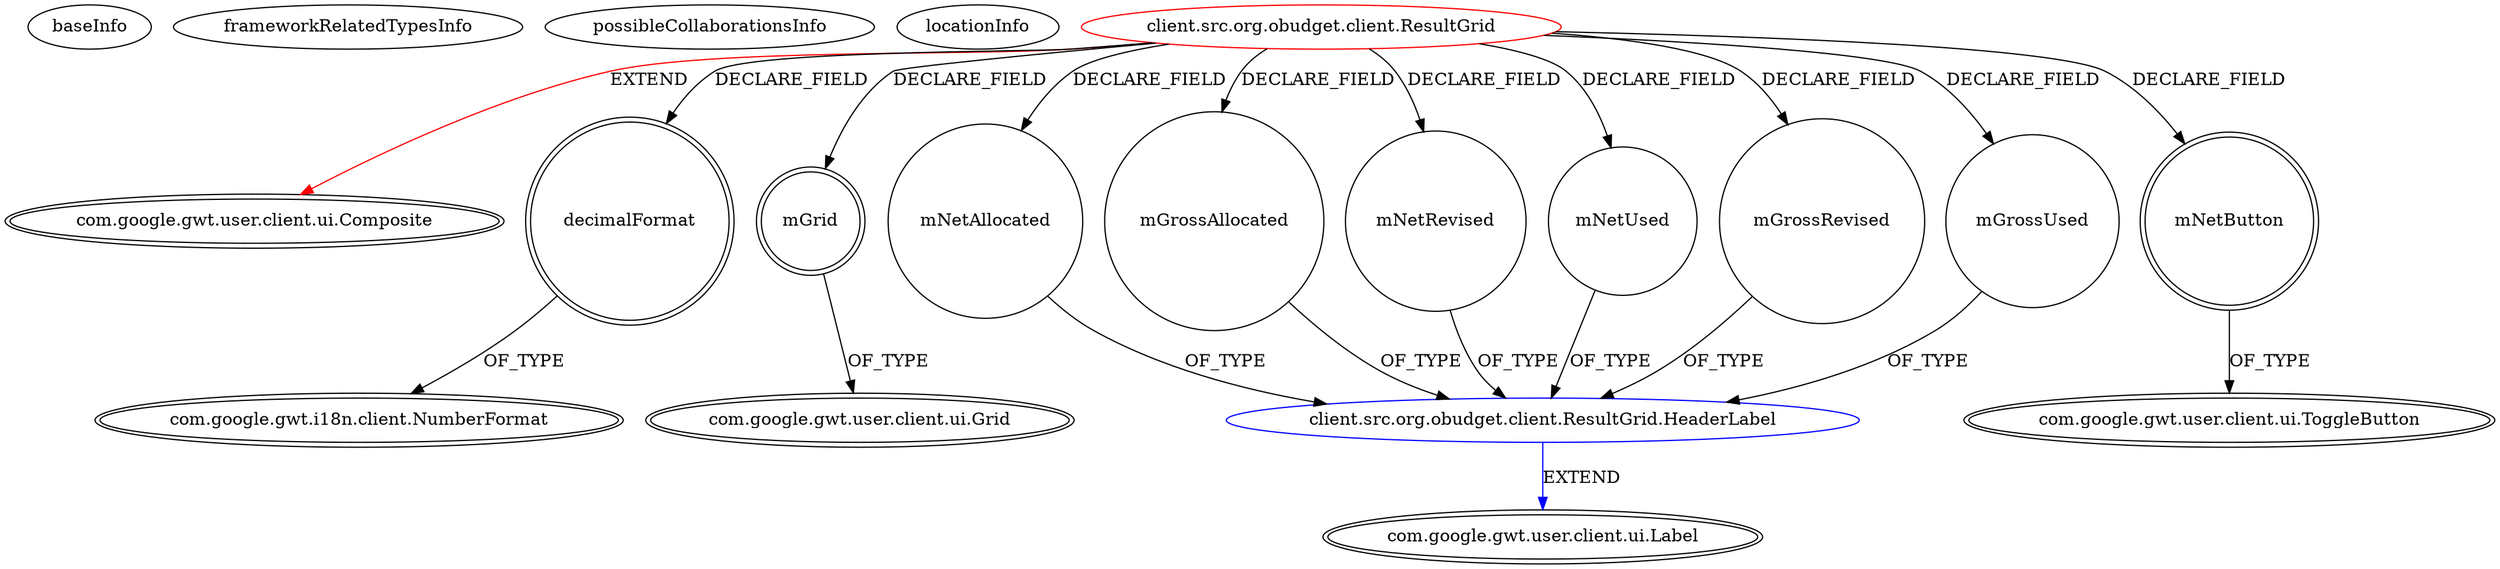 digraph {
baseInfo[graphId=1162,category="extension_graph",isAnonymous=false,possibleRelation=true]
frameworkRelatedTypesInfo[0="com.google.gwt.user.client.ui.Composite"]
possibleCollaborationsInfo[0="1162~FIELD_DECLARATION-FIELD_DECLARATION-FIELD_DECLARATION-FIELD_DECLARATION-FIELD_DECLARATION-FIELD_DECLARATION-~com.google.gwt.user.client.ui.Composite ~com.google.gwt.user.client.ui.Label ~false~false"]
locationInfo[projectName="daonb-obudget",filePath="/daonb-obudget/obudget-master/src/client/src/org/obudget/client/ResultGrid.java",contextSignature="ResultGrid",graphId="1162"]
0[label="client.src.org.obudget.client.ResultGrid",vertexType="ROOT_CLIENT_CLASS_DECLARATION",isFrameworkType=false,color=red]
1[label="com.google.gwt.user.client.ui.Composite",vertexType="FRAMEWORK_CLASS_TYPE",isFrameworkType=true,peripheries=2]
2[label="decimalFormat",vertexType="FIELD_DECLARATION",isFrameworkType=true,peripheries=2,shape=circle]
3[label="com.google.gwt.i18n.client.NumberFormat",vertexType="FRAMEWORK_CLASS_TYPE",isFrameworkType=true,peripheries=2]
4[label="mGrid",vertexType="FIELD_DECLARATION",isFrameworkType=true,peripheries=2,shape=circle]
5[label="com.google.gwt.user.client.ui.Grid",vertexType="FRAMEWORK_CLASS_TYPE",isFrameworkType=true,peripheries=2]
6[label="mGrossAllocated",vertexType="FIELD_DECLARATION",isFrameworkType=false,shape=circle]
7[label="client.src.org.obudget.client.ResultGrid.HeaderLabel",vertexType="REFERENCE_CLIENT_CLASS_DECLARATION",isFrameworkType=false,color=blue]
8[label="com.google.gwt.user.client.ui.Label",vertexType="FRAMEWORK_CLASS_TYPE",isFrameworkType=true,peripheries=2]
9[label="mGrossRevised",vertexType="FIELD_DECLARATION",isFrameworkType=false,shape=circle]
11[label="mGrossUsed",vertexType="FIELD_DECLARATION",isFrameworkType=false,shape=circle]
13[label="mNetAllocated",vertexType="FIELD_DECLARATION",isFrameworkType=false,shape=circle]
15[label="mNetButton",vertexType="FIELD_DECLARATION",isFrameworkType=true,peripheries=2,shape=circle]
16[label="com.google.gwt.user.client.ui.ToggleButton",vertexType="FRAMEWORK_CLASS_TYPE",isFrameworkType=true,peripheries=2]
17[label="mNetRevised",vertexType="FIELD_DECLARATION",isFrameworkType=false,shape=circle]
19[label="mNetUsed",vertexType="FIELD_DECLARATION",isFrameworkType=false,shape=circle]
0->1[label="EXTEND",color=red]
0->2[label="DECLARE_FIELD"]
2->3[label="OF_TYPE"]
0->4[label="DECLARE_FIELD"]
4->5[label="OF_TYPE"]
0->6[label="DECLARE_FIELD"]
7->8[label="EXTEND",color=blue]
6->7[label="OF_TYPE"]
0->9[label="DECLARE_FIELD"]
9->7[label="OF_TYPE"]
0->11[label="DECLARE_FIELD"]
11->7[label="OF_TYPE"]
0->13[label="DECLARE_FIELD"]
13->7[label="OF_TYPE"]
0->15[label="DECLARE_FIELD"]
15->16[label="OF_TYPE"]
0->17[label="DECLARE_FIELD"]
17->7[label="OF_TYPE"]
0->19[label="DECLARE_FIELD"]
19->7[label="OF_TYPE"]
}
